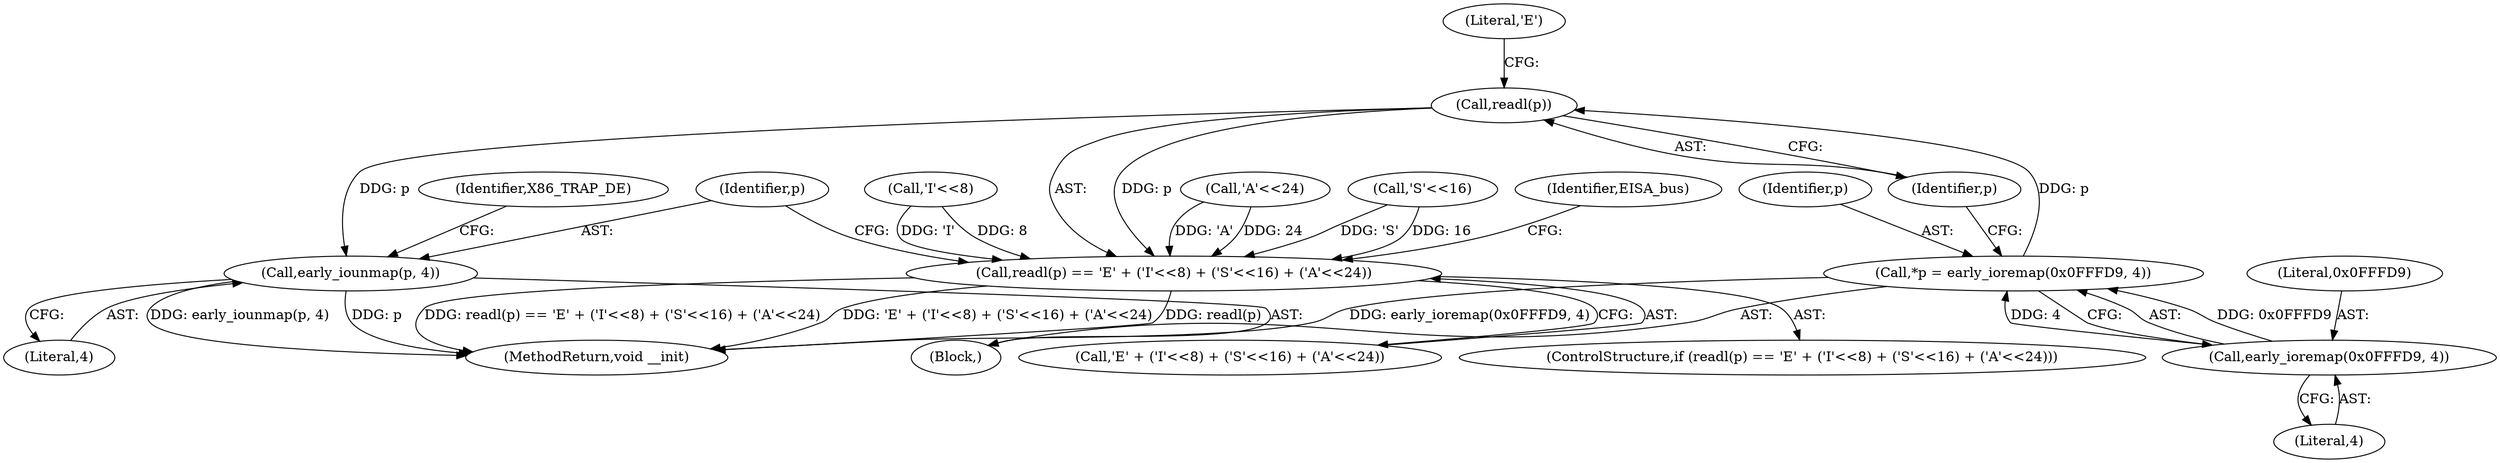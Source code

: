 digraph "0_linux_6f442be2fb22be02cafa606f1769fa1e6f894441_0@API" {
"1000116" [label="(Call,readl(p))"];
"1000109" [label="(Call,*p = early_ioremap(0x0FFFD9, 4))"];
"1000111" [label="(Call,early_ioremap(0x0FFFD9, 4))"];
"1000115" [label="(Call,readl(p) == 'E' + ('I'<<8) + ('S'<<16) + ('A'<<24))"];
"1000134" [label="(Call,early_iounmap(p, 4))"];
"1000128" [label="(Call,'A'<<24)"];
"1000135" [label="(Identifier,p)"];
"1000138" [label="(Identifier,X86_TRAP_DE)"];
"1000110" [label="(Identifier,p)"];
"1000112" [label="(Literal,0x0FFFD9)"];
"1000119" [label="(Literal,'E')"];
"1000117" [label="(Identifier,p)"];
"1000109" [label="(Call,*p = early_ioremap(0x0FFFD9, 4))"];
"1000113" [label="(Literal,4)"];
"1000125" [label="(Call,'S'<<16)"];
"1000116" [label="(Call,readl(p))"];
"1000132" [label="(Identifier,EISA_bus)"];
"1000118" [label="(Call,'E' + ('I'<<8) + ('S'<<16) + ('A'<<24))"];
"1000115" [label="(Call,readl(p) == 'E' + ('I'<<8) + ('S'<<16) + ('A'<<24))"];
"1000121" [label="(Call,'I'<<8)"];
"1000114" [label="(ControlStructure,if (readl(p) == 'E' + ('I'<<8) + ('S'<<16) + ('A'<<24)))"];
"1000106" [label="(Block,)"];
"1000247" [label="(MethodReturn,void __init)"];
"1000136" [label="(Literal,4)"];
"1000134" [label="(Call,early_iounmap(p, 4))"];
"1000111" [label="(Call,early_ioremap(0x0FFFD9, 4))"];
"1000116" -> "1000115"  [label="AST: "];
"1000116" -> "1000117"  [label="CFG: "];
"1000117" -> "1000116"  [label="AST: "];
"1000119" -> "1000116"  [label="CFG: "];
"1000116" -> "1000115"  [label="DDG: p"];
"1000109" -> "1000116"  [label="DDG: p"];
"1000116" -> "1000134"  [label="DDG: p"];
"1000109" -> "1000106"  [label="AST: "];
"1000109" -> "1000111"  [label="CFG: "];
"1000110" -> "1000109"  [label="AST: "];
"1000111" -> "1000109"  [label="AST: "];
"1000117" -> "1000109"  [label="CFG: "];
"1000109" -> "1000247"  [label="DDG: early_ioremap(0x0FFFD9, 4)"];
"1000111" -> "1000109"  [label="DDG: 0x0FFFD9"];
"1000111" -> "1000109"  [label="DDG: 4"];
"1000111" -> "1000113"  [label="CFG: "];
"1000112" -> "1000111"  [label="AST: "];
"1000113" -> "1000111"  [label="AST: "];
"1000115" -> "1000114"  [label="AST: "];
"1000115" -> "1000118"  [label="CFG: "];
"1000118" -> "1000115"  [label="AST: "];
"1000132" -> "1000115"  [label="CFG: "];
"1000135" -> "1000115"  [label="CFG: "];
"1000115" -> "1000247"  [label="DDG: readl(p) == 'E' + ('I'<<8) + ('S'<<16) + ('A'<<24)"];
"1000115" -> "1000247"  [label="DDG: 'E' + ('I'<<8) + ('S'<<16) + ('A'<<24)"];
"1000115" -> "1000247"  [label="DDG: readl(p)"];
"1000121" -> "1000115"  [label="DDG: 'I'"];
"1000121" -> "1000115"  [label="DDG: 8"];
"1000125" -> "1000115"  [label="DDG: 'S'"];
"1000125" -> "1000115"  [label="DDG: 16"];
"1000128" -> "1000115"  [label="DDG: 'A'"];
"1000128" -> "1000115"  [label="DDG: 24"];
"1000134" -> "1000106"  [label="AST: "];
"1000134" -> "1000136"  [label="CFG: "];
"1000135" -> "1000134"  [label="AST: "];
"1000136" -> "1000134"  [label="AST: "];
"1000138" -> "1000134"  [label="CFG: "];
"1000134" -> "1000247"  [label="DDG: early_iounmap(p, 4)"];
"1000134" -> "1000247"  [label="DDG: p"];
}
